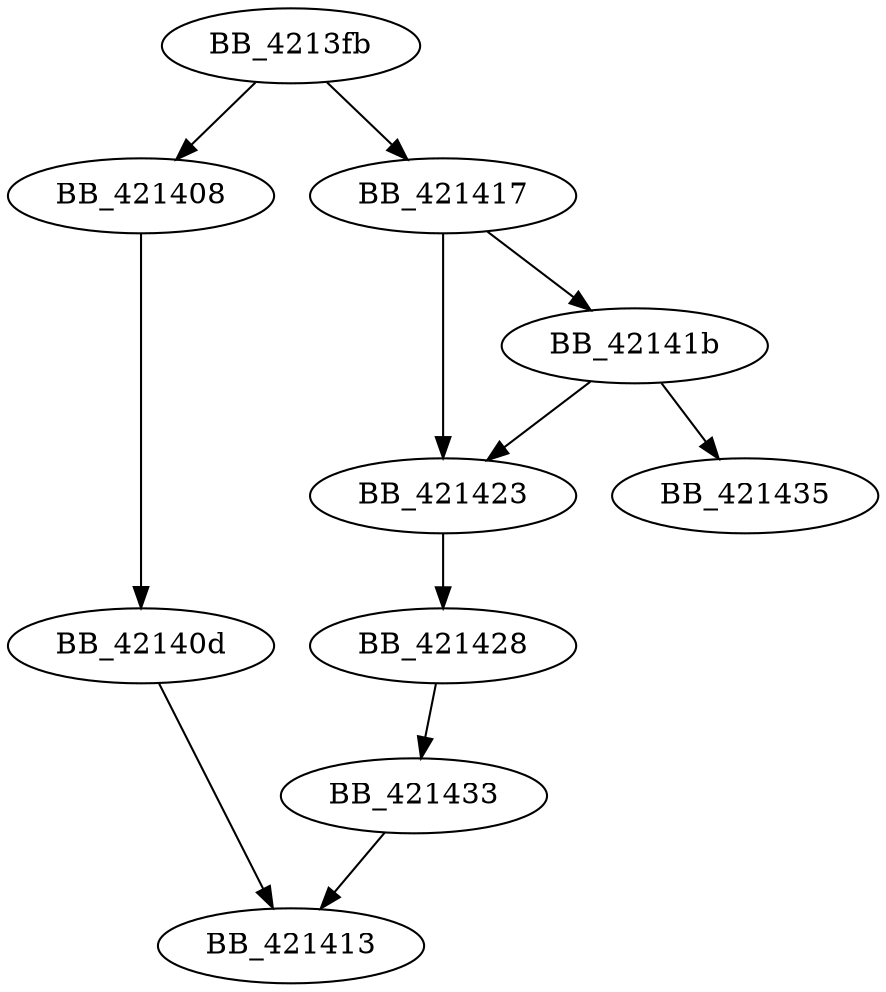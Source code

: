 DiGraph __isatty{
BB_4213fb->BB_421408
BB_4213fb->BB_421417
BB_421408->BB_42140d
BB_42140d->BB_421413
BB_421417->BB_42141b
BB_421417->BB_421423
BB_42141b->BB_421423
BB_42141b->BB_421435
BB_421423->BB_421428
BB_421428->BB_421433
BB_421433->BB_421413
}
